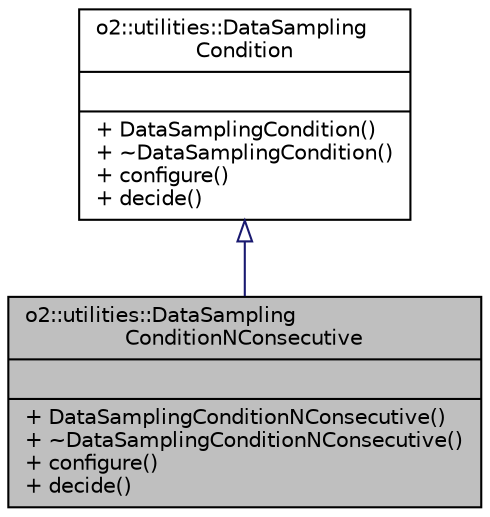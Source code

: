 digraph "o2::utilities::DataSamplingConditionNConsecutive"
{
 // INTERACTIVE_SVG=YES
  bgcolor="transparent";
  edge [fontname="Helvetica",fontsize="10",labelfontname="Helvetica",labelfontsize="10"];
  node [fontname="Helvetica",fontsize="10",shape=record];
  Node0 [label="{o2::utilities::DataSampling\lConditionNConsecutive\n||+ DataSamplingConditionNConsecutive()\l+ ~DataSamplingConditionNConsecutive()\l+ configure()\l+ decide()\l}",height=0.2,width=0.4,color="black", fillcolor="grey75", style="filled", fontcolor="black"];
  Node1 -> Node0 [dir="back",color="midnightblue",fontsize="10",style="solid",arrowtail="onormal",fontname="Helvetica"];
  Node1 [label="{o2::utilities::DataSampling\lCondition\n||+ DataSamplingCondition()\l+ ~DataSamplingCondition()\l+ configure()\l+ decide()\l}",height=0.2,width=0.4,color="black",URL="$d7/d6a/classo2_1_1utilities_1_1DataSamplingCondition.html",tooltip="A standarised data sampling condition, to decide if given data sample should be passed forward..."];
}
